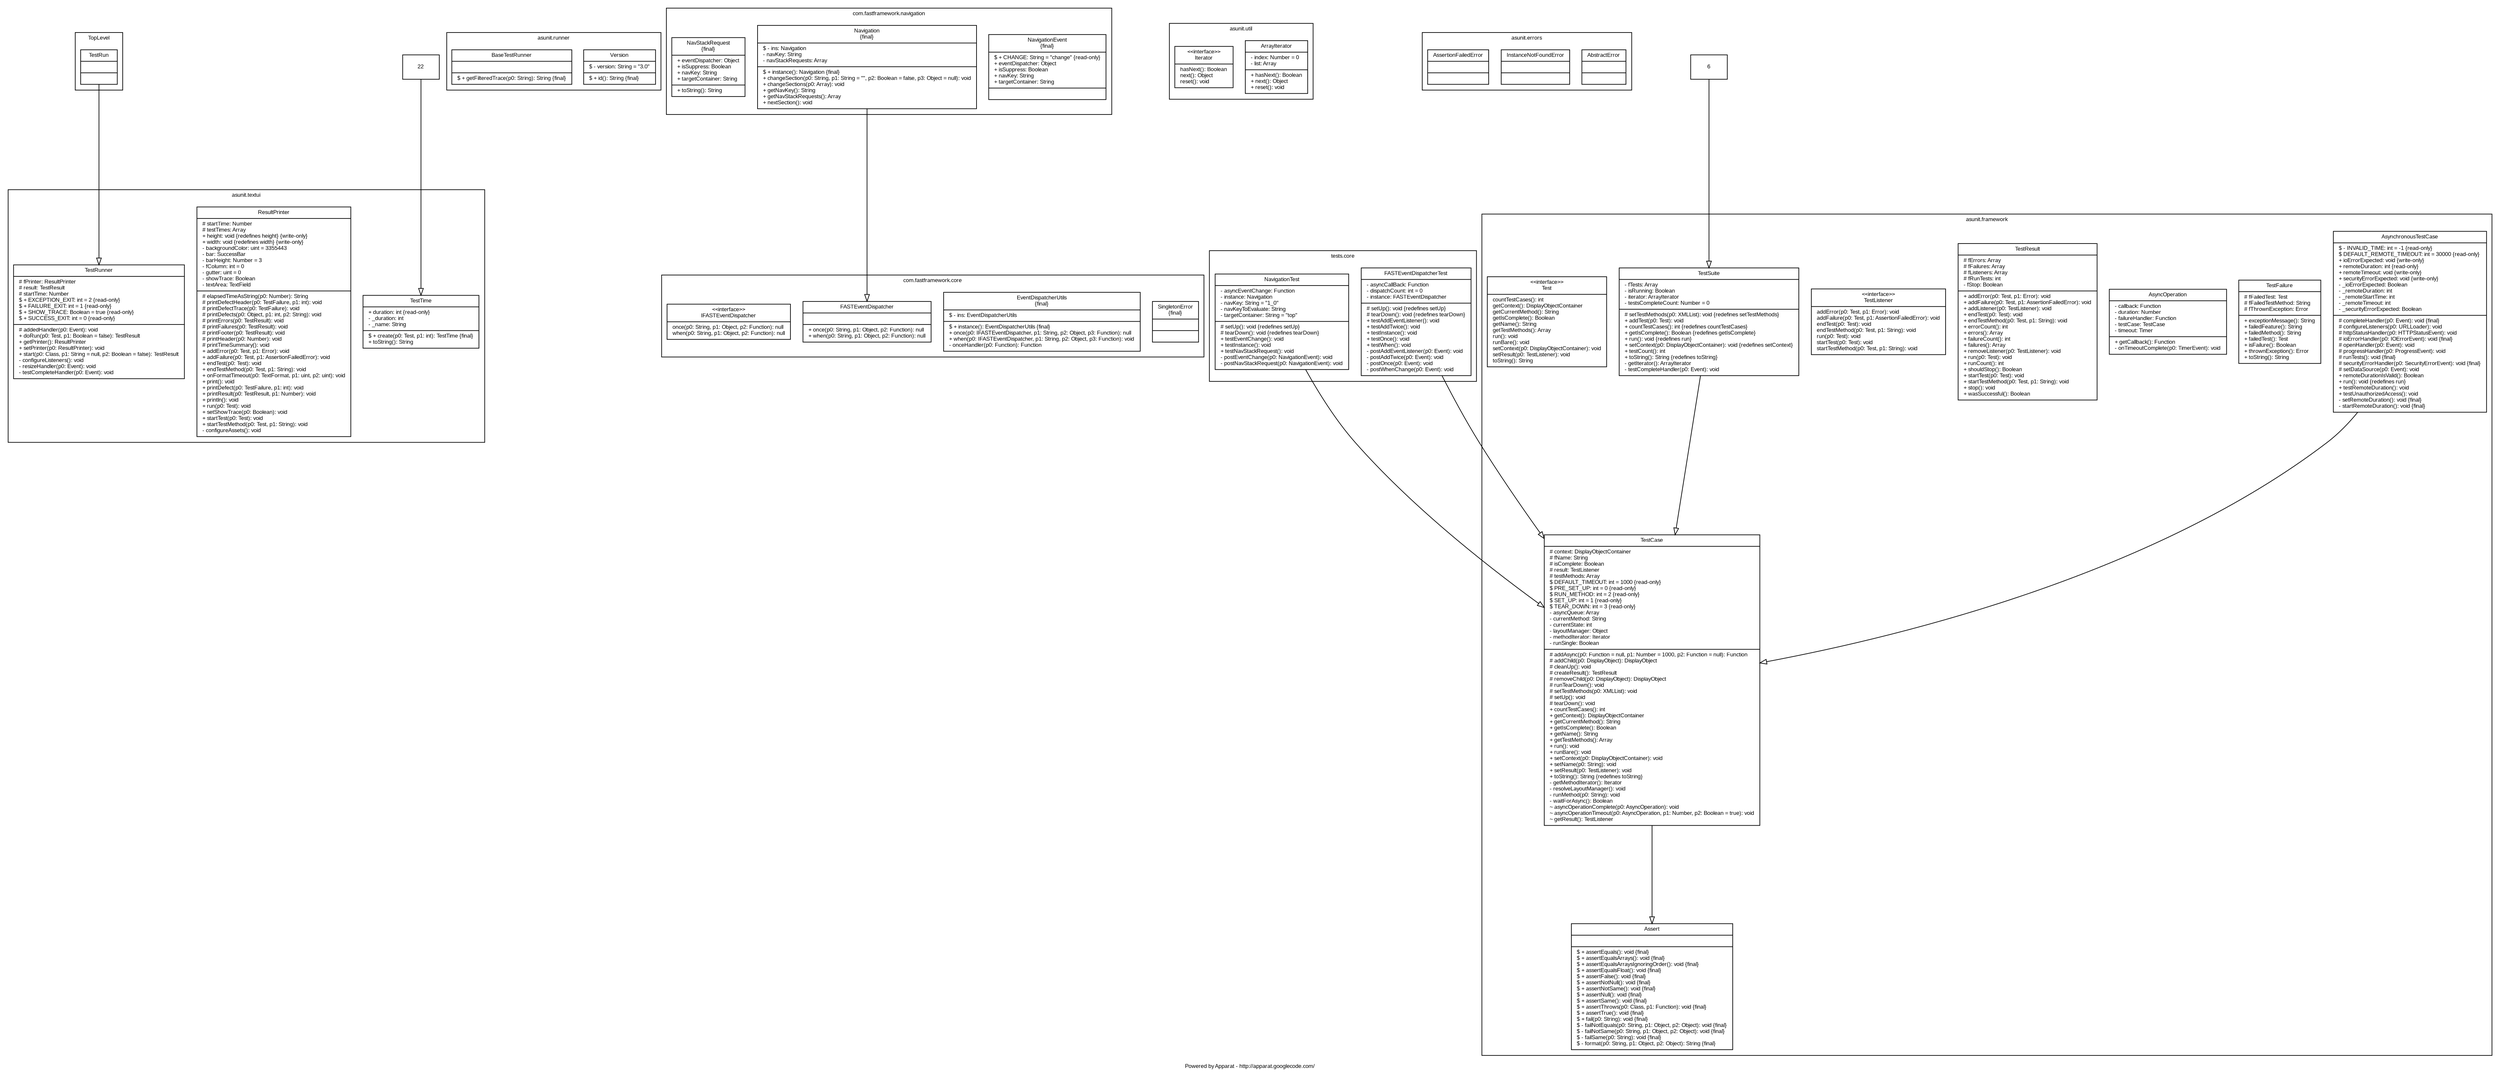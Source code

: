 digraph G {
  fontname="Arial";  
  fontsize=8;  
  ranksep=2;  
  ratio=auto;  
  graph[  
    rankdir= "TB",    
    splines= true,    
    overlap= false    
  ];  
  node[  
    fontname="Arial",    
    fontsize=8,    
    shape="record"    
  ];  
  edge[  
    fontname="Arial",    
    fontsize=8,    
    arrowhead="empty"    
  ];  
  subgraph clusterP0{  
    5 [label="{TestRun||}"];    
    label="TopLevel";    
  }  
  subgraph clusterP1{  
    18 [label="{Version|$ - version: String = \"3.0\"\l|$ + id(): String \{final\}\l}"];    
    17 [label="{BaseTestRunner||$ + getFilteredTrace(p0: String): String \{final\}\l}"];    
    label="asunit.runner";    
  }  
  subgraph clusterP2{  
    31 [label="{SingletonError\n\{final\}||}"];    
    30 [label="{EventDispatcherUtils\n\{final\}|$ - ins: EventDispatcherUtils\l|$ + instance(): EventDispatcherUtils \{final\}\l+ once(p0: IFASTEventDispatcher, p1: String, p2: Object, p3: Function): null\l+ when(p0: IFASTEventDispatcher, p1: String, p2: Object, p3: Function): void\l- onceHandler(p0: Function): Function\l}"];    
    26 [label="{FASTEventDispatcher||+ once(p0: String, p1: Object, p2: Function): null\l+ when(p0: String, p1: Object, p2: Function): null\l}"];    
    25 [label="{\<\<interface\>\>\nIFASTEventDispatcher|once(p0: String, p1: Object, p2: Function): null\lwhen(p0: String, p1: Object, p2: Function): null\l}"];    
    label="com.fastframework.core";    
  }  
  subgraph clusterP3{  
    28 [label="{NavigationEvent\n\{final\}|$ + CHANGE: String = \"change\" \{read-only\}\l+ eventDispatcher: Object\l+ isSuppress: Boolean\l+ navKey: String\l+ targetContainer: String\l|}"];    
    27 [label="{Navigation\n\{final\}|$ - ins: Navigation\l- navKey: String\l- navStackRequests: Array\l|$ + instance(): Navigation \{final\}\l+ changeSection(p0: String, p1: String = \"\", p2: Boolean = false, p3: Object = null): void\l+ changeSections(p0: Array): void\l+ getNavKey(): String\l+ getNavStackRequests(): Array\l+ nextSection(): void\l}"];    
    24 [label="{NavStackRequest\n\{final\}|+ eventDispatcher: Object\l+ isSuppress: Boolean\l+ navKey: String\l+ targetContainer: String\l|+ toString(): String\l}"];    
    label="com.fastframework.navigation";    
  }  
  subgraph clusterP4{  
    13 [label="{ArrayIterator|- index: Number = 0\l- list: Array\l|+ hasNext(): Boolean\l+ next(): Object\l+ reset(): void\l}"];    
    12 [label="{\<\<interface\>\>\nIterator|hasNext(): Boolean\lnext(): Object\lreset(): void\l}"];    
    label="asunit.util";    
  }  
  subgraph clusterP5{  
    32 [label="{AbstractError||}"];    
    23 [label="{InstanceNotFoundError||}"];    
    11 [label="{AssertionFailedError||}"];    
    label="asunit.errors";    
  }  
  subgraph clusterP6{  
    16 [label="{FASTEventDispatcherTest|- asyncCallBack: Function\l- dispatchCount: int = 0\l- instance: FASTEventDispatcher\l|# setUp(): void \{redefines setUp\}\l# tearDown(): void \{redefines tearDown\}\l+ testAddEventListener(): void\l+ testAddTwice(): void\l+ testInstance(): void\l+ testOnce(): void\l+ testWhen(): void\l- postAddEventListener(p0: Event): void\l- postAddTwice(p0: Event): void\l- postOnce(p0: Event): void\l- postWhenChange(p0: Event): void\l}"];    
    15 [label="{NavigationTest|- asyncEventChange: Function\l- instance: Navigation\l- navKey: String = \"1_0\"\l- navKeyToEvaluate: String\l- targetContainer: String = \"top\"\l|# setUp(): void \{redefines setUp\}\l# tearDown(): void \{redefines tearDown\}\l+ testEventChange(): void\l+ testInstance(): void\l+ testNavStackRequest(): void\l- postEventChange(p0: NavigationEvent): void\l- postNavStackRequest(p0: NavigationEvent): void\l}"];    
    label="tests.core";    
  }  
  subgraph clusterP7{  
    20 [label="{TestTime|+ duration: int \{read-only\}\l- _duration: int\l- _name: String\l|$ + create(p0: Test, p1: int): TestTime \{final\}\l+ toString(): String\l}"];    
    9 [label="{ResultPrinter|# startTime: Number\l# testTimes: Array\l+ height: void \{redefines height\} \{write-only\}\l+ width: void \{redefines width\} \{write-only\}\l- backgroundColor: uint = 3355443\l- bar: SuccessBar\l- barHeight: Number = 3\l- fColumn: int = 0\l- gutter: uint = 0\l- showTrace: Boolean\l- textArea: TextField\l|# elapsedTimeAsString(p0: Number): String\l# printDefectHeader(p0: TestFailure, p1: int): void\l# printDefectTrace(p0: TestFailure): void\l# printDefects(p0: Object, p1: int, p2: String): void\l# printErrors(p0: TestResult): void\l# printFailures(p0: TestResult): void\l# printFooter(p0: TestResult): void\l# printHeader(p0: Number): void\l# printTimeSummary(): void\l+ addError(p0: Test, p1: Error): void\l+ addFailure(p0: Test, p1: AssertionFailedError): void\l+ endTest(p0: Test): void\l+ endTestMethod(p0: Test, p1: String): void\l+ onFormatTimeout(p0: TextFormat, p1: uint, p2: uint): void\l+ print(): void\l+ printDefect(p0: TestFailure, p1: int): void\l+ printResult(p0: TestResult, p1: Number): void\l+ println(): void\l+ run(p0: Test): void\l+ setShowTrace(p0: Boolean): void\l+ startTest(p0: Test): void\l+ startTestMethod(p0: Test, p1: String): void\l- configureAssets(): void\l}"];    
    0 [label="{TestRunner|# fPrinter: ResultPrinter\l# result: TestResult\l# startTime: Number\l$ + EXCEPTION_EXIT: int = 2 \{read-only\}\l$ + FAILURE_EXIT: int = 1 \{read-only\}\l$ + SHOW_TRACE: Boolean = true \{read-only\}\l$ + SUCCESS_EXIT: int = 0 \{read-only\}\l|# addedHandler(p0: Event): void\l+ doRun(p0: Test, p1: Boolean = false): TestResult\l+ getPrinter(): ResultPrinter\l+ setPrinter(p0: ResultPrinter): void\l+ start(p0: Class, p1: String = null, p2: Boolean = false): TestResult\l- configureListeners(): void\l- resizeHandler(p0: Event): void\l- testCompleteHandler(p0: Event): void\l}"];    
    label="asunit.textui";    
  }  
  subgraph clusterP8{  
    29 [label="{AsynchronousTestCase|$ - INVALID_TIME: int = -1 \{read-only\}\l$ DEFAULT_REMOTE_TIMEOUT: int = 30000 \{read-only\}\l+ ioErrorExpected: void \{write-only\}\l+ remoteDuration: int \{read-only\}\l+ remoteTimeout: void \{write-only\}\l+ securityErrorExpected: void \{write-only\}\l- _ioErrorExpected: Boolean\l- _remoteDuration: int\l- _remoteStartTime: int\l- _remoteTimeout: int\l- _securityErrorExpected: Boolean\l|# completeHandler(p0: Event): void \{final\}\l# configureListeners(p0: URLLoader): void\l# httpStatusHandler(p0: HTTPStatusEvent): void\l# ioErrorHandler(p0: IOErrorEvent): void \{final\}\l# openHandler(p0: Event): void\l# progressHandler(p0: ProgressEvent): void\l# runTests(): void \{final\}\l# securityErrorHandler(p0: SecurityErrorEvent): void \{final\}\l# setDataSource(p0: Event): void\l+ remoteDurationIsValid(): Boolean\l+ run(): void \{redefines run\}\l+ testRemoteDuration(): void\l+ testUnauthorizedAccess(): void\l- setRemoteDuration(): void \{final\}\l- startRemoteDuration(): void \{final\}\l}"];    
    19 [label="{TestFailure|# fFailedTest: Test\l# fFailedTestMethod: String\l# fThrownException: Error\l|+ exceptionMessage(): String\l+ failedFeature(): String\l+ failedMethod(): String\l+ failedTest(): Test\l+ isFailure(): Boolean\l+ thrownException(): Error\l+ toString(): String\l}"];    
    14 [label="{AsyncOperation|- callback: Function\l- duration: Number\l- failureHandler: Function\l- testCase: TestCase\l- timeout: Timer\l|+ getCallback(): Function\l- onTimeoutComplete(p0: TimerEvent): void\l}"];    
    10 [label="{TestResult|# fErrors: Array\l# fFailures: Array\l# fListeners: Array\l# fRunTests: int\l- fStop: Boolean\l|+ addError(p0: Test, p1: Error): void\l+ addFailure(p0: Test, p1: AssertionFailedError): void\l+ addListener(p0: TestListener): void\l+ endTest(p0: Test): void\l+ endTestMethod(p0: Test, p1: String): void\l+ errorCount(): int\l+ errors(): Array\l+ failureCount(): int\l+ failures(): Array\l+ removeListener(p0: TestListener): void\l+ run(p0: Test): void\l+ runCount(): int\l+ shouldStop(): Boolean\l+ startTest(p0: Test): void\l+ startTestMethod(p0: Test, p1: String): void\l+ stop(): void\l+ wasSuccessful(): Boolean\l}"];    
    7 [label="{\<\<interface\>\>\nTestListener|addError(p0: Test, p1: Error): void\laddFailure(p0: Test, p1: AssertionFailedError): void\lendTest(p0: Test): void\lendTestMethod(p0: Test, p1: String): void\lrun(p0: Test): void\lstartTest(p0: Test): void\lstartTestMethod(p0: Test, p1: String): void\l}"];    
    4 [label="{TestSuite|- fTests: Array\l- isRunning: Boolean\l- iterator: ArrayIterator\l- testsCompleteCount: Number = 0\l|# setTestMethods(p0: XMLList): void \{redefines setTestMethods\}\l+ addTest(p0: Test): void\l+ countTestCases(): int \{redefines countTestCases\}\l+ getIsComplete(): Boolean \{redefines getIsComplete\}\l+ run(): void \{redefines run\}\l+ setContext(p0: DisplayObjectContainer): void \{redefines setContext\}\l+ testCount(): int\l+ toString(): String \{redefines toString\}\l- getIterator(): ArrayIterator\l- testCompleteHandler(p0: Event): void\l}"];    
    3 [label="{TestCase|# context: DisplayObjectContainer\l# fName: String\l# isComplete: Boolean\l# result: TestListener\l# testMethods: Array\l$ DEFAULT_TIMEOUT: int = 1000 \{read-only\}\l$ PRE_SET_UP: int = 0 \{read-only\}\l$ RUN_METHOD: int = 2 \{read-only\}\l$ SET_UP: int = 1 \{read-only\}\l$ TEAR_DOWN: int = 3 \{read-only\}\l- asyncQueue: Array\l- currentMethod: String\l- currentState: int\l- layoutManager: Object\l- methodIterator: Iterator\l- runSingle: Boolean\l|# addAsync(p0: Function = null, p1: Number = 1000, p2: Function = null): Function\l# addChild(p0: DisplayObject): DisplayObject\l# cleanUp(): void\l# createResult(): TestResult\l# removeChild(p0: DisplayObject): DisplayObject\l# runTearDown(): void\l# setTestMethods(p0: XMLList): void\l# setUp(): void\l# tearDown(): void\l+ countTestCases(): int\l+ getContext(): DisplayObjectContainer\l+ getCurrentMethod(): String\l+ getIsComplete(): Boolean\l+ getName(): String\l+ getTestMethods(): Array\l+ run(): void\l+ runBare(): void\l+ setContext(p0: DisplayObjectContainer): void\l+ setName(p0: String): void\l+ setResult(p0: TestListener): void\l+ toString(): String \{redefines toString\}\l- getMethodIterator(): Iterator\l- resolveLayoutManager(): void\l- runMethod(p0: String): void\l- waitForAsync(): Boolean\l~ asyncOperationComplete(p0: AsyncOperation): void\l~ asyncOperationTimeout(p0: AsyncOperation, p1: Number, p2: Boolean = true): void\l~ getResult(): TestListener\l}"];    
    2 [label="{Assert||$ + assertEquals(): void \{final\}\l$ + assertEqualsArrays(): void \{final\}\l$ + assertEqualsArraysIgnoringOrder(): void \{final\}\l$ + assertEqualsFloat(): void \{final\}\l$ + assertFalse(): void \{final\}\l$ + assertNotNull(): void \{final\}\l$ + assertNotSame(): void \{final\}\l$ + assertNull(): void \{final\}\l$ + assertSame(): void \{final\}\l$ + assertThrows(p0: Class, p1: Function): void \{final\}\l$ + assertTrue(): void \{final\}\l$ + fail(p0: String): void \{final\}\l$ - failNotEquals(p0: String, p1: Object, p2: Object): void \{final\}\l$ - failNotSame(p0: String, p1: Object, p2: Object): void \{final\}\l$ - failSame(p0: String): void \{final\}\l$ - format(p0: String, p1: Object, p2: Object): String \{final\}\l}"];    
    1 [label="{\<\<interface\>\>\nTest|countTestCases(): int\lgetContext(): DisplayObjectContainer\lgetCurrentMethod(): String\lgetIsComplete(): Boolean\lgetName(): String\lgetTestMethods(): Array\lrun(): void\lrunBare(): void\lsetContext(p0: DisplayObjectContainer): void\lsetResult(p0: TestListener): void\ltoString(): String\l}"];    
    label="asunit.framework";    
  }  
  edge[style="solid"];  
  3 -> 2;  
  4 -> 3;  
  5 -> 0;  
  6 -> 4;  
  15 -> 3;  
  16 -> 3;  
  22 -> 20;  
  27 -> 26;  
  29 -> 3;  
  edge[style="dashed"];  
  label="Powered by Apparat - http://apparat.googlecode.com/";  
}
